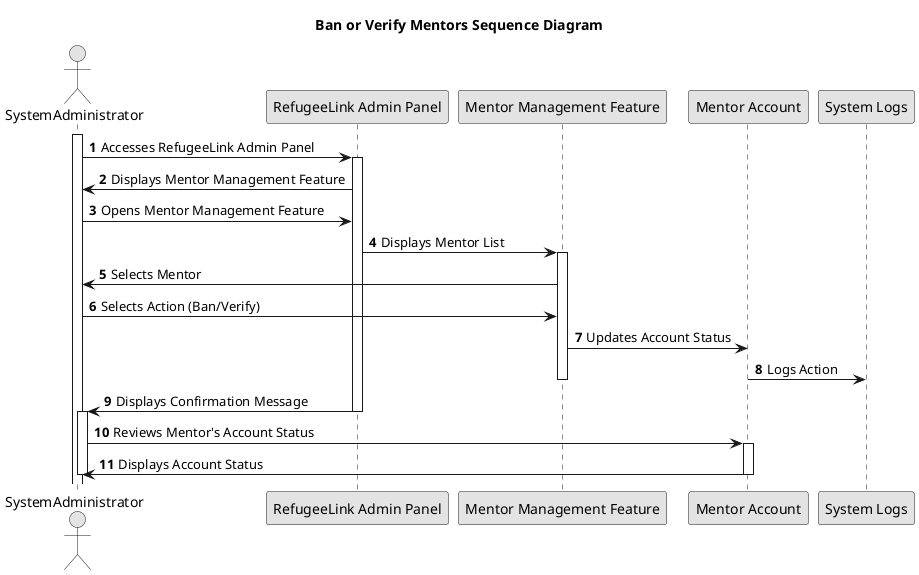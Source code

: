 @startuml
skinparam monochrome true
skinparam packageStyle rectangle
skinparam shadowing false

title Ban or Verify Mentors Sequence Diagram

autonumber

actor SystemAdministrator
participant "RefugeeLink Admin Panel" as admin_panel
participant "Mentor Management Feature" as mentor_management
participant "Mentor Account" as mentor_account
participant "System Logs" as system_logs

activate SystemAdministrator

SystemAdministrator -> admin_panel : Accesses RefugeeLink Admin Panel
activate admin_panel
    admin_panel -> SystemAdministrator : Displays Mentor Management Feature
    SystemAdministrator -> admin_panel : Opens Mentor Management Feature
    admin_panel -> mentor_management : Displays Mentor List
    activate mentor_management
        mentor_management -> SystemAdministrator : Selects Mentor
        SystemAdministrator -> mentor_management : Selects Action (Ban/Verify)
        mentor_management -> mentor_account : Updates Account Status
        mentor_account -> system_logs : Logs Action
    deactivate mentor_management
    admin_panel -> SystemAdministrator : Displays Confirmation Message
deactivate admin_panel

activate SystemAdministrator
SystemAdministrator -> mentor_account : Reviews Mentor's Account Status
activate mentor_account
    mentor_account -> SystemAdministrator : Displays Account Status
deactivate mentor_account

deactivate SystemAdministrator
@enduml
